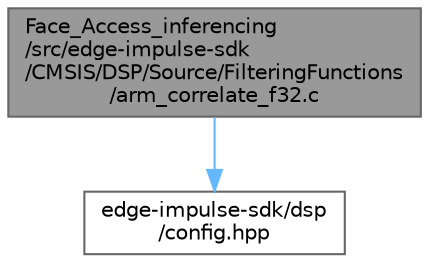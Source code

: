 digraph "Face_Access_inferencing/src/edge-impulse-sdk/CMSIS/DSP/Source/FilteringFunctions/arm_correlate_f32.c"
{
 // LATEX_PDF_SIZE
  bgcolor="transparent";
  edge [fontname=Helvetica,fontsize=10,labelfontname=Helvetica,labelfontsize=10];
  node [fontname=Helvetica,fontsize=10,shape=box,height=0.2,width=0.4];
  Node1 [id="Node000001",label="Face_Access_inferencing\l/src/edge-impulse-sdk\l/CMSIS/DSP/Source/FilteringFunctions\l/arm_correlate_f32.c",height=0.2,width=0.4,color="gray40", fillcolor="grey60", style="filled", fontcolor="black",tooltip=" "];
  Node1 -> Node2 [id="edge2_Node000001_Node000002",color="steelblue1",style="solid",tooltip=" "];
  Node2 [id="Node000002",label="edge-impulse-sdk/dsp\l/config.hpp",height=0.2,width=0.4,color="grey40", fillcolor="white", style="filled",URL="$config_8hpp.html",tooltip=" "];
}
